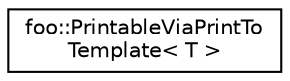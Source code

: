 digraph "Иерархия классов. Графический вид."
{
 // LATEX_PDF_SIZE
  edge [fontname="Helvetica",fontsize="10",labelfontname="Helvetica",labelfontsize="10"];
  node [fontname="Helvetica",fontsize="10",shape=record];
  rankdir="LR";
  Node0 [label="foo::PrintableViaPrintTo\lTemplate\< T \>",height=0.2,width=0.4,color="black", fillcolor="white", style="filled",URL="$classfoo_1_1PrintableViaPrintToTemplate.html",tooltip=" "];
}
